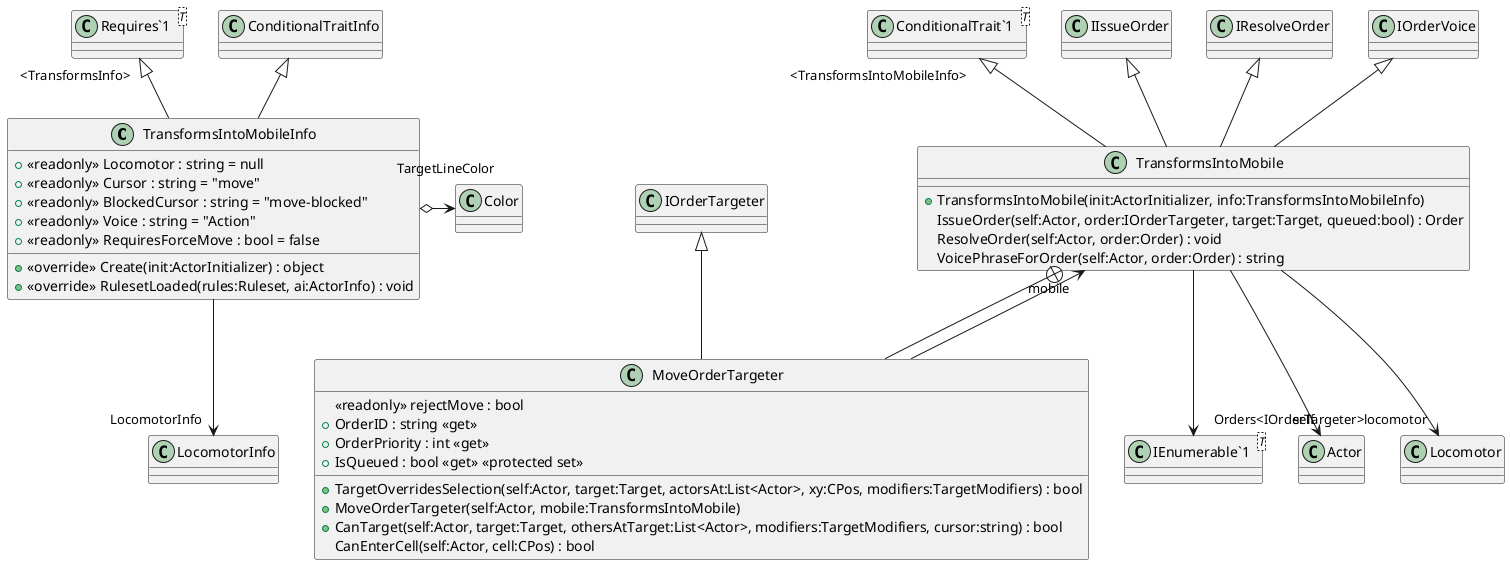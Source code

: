 @startuml
class TransformsIntoMobileInfo {
    + <<readonly>> Locomotor : string = null
    + <<readonly>> Cursor : string = "move"
    + <<readonly>> BlockedCursor : string = "move-blocked"
    + <<readonly>> Voice : string = "Action"
    + <<readonly>> RequiresForceMove : bool = false
    + <<override>> Create(init:ActorInitializer) : object
    + <<override>> RulesetLoaded(rules:Ruleset, ai:ActorInfo) : void
}
class TransformsIntoMobile {
    + TransformsIntoMobile(init:ActorInitializer, info:TransformsIntoMobileInfo)
    IssueOrder(self:Actor, order:IOrderTargeter, target:Target, queued:bool) : Order
    ResolveOrder(self:Actor, order:Order) : void
    VoicePhraseForOrder(self:Actor, order:Order) : string
}
class "Requires`1"<T> {
}
class "ConditionalTrait`1"<T> {
}
class "IEnumerable`1"<T> {
}
class MoveOrderTargeter {
    <<readonly>> rejectMove : bool
    + TargetOverridesSelection(self:Actor, target:Target, actorsAt:List<Actor>, xy:CPos, modifiers:TargetModifiers) : bool
    + MoveOrderTargeter(self:Actor, mobile:TransformsIntoMobile)
    + OrderID : string <<get>>
    + OrderPriority : int <<get>>
    + IsQueued : bool <<get>> <<protected set>>
    + CanTarget(self:Actor, target:Target, othersAtTarget:List<Actor>, modifiers:TargetModifiers, cursor:string) : bool
    CanEnterCell(self:Actor, cell:CPos) : bool
}
ConditionalTraitInfo <|-- TransformsIntoMobileInfo
"Requires`1" "<TransformsInfo>" <|-- TransformsIntoMobileInfo
TransformsIntoMobileInfo o-> "TargetLineColor" Color
TransformsIntoMobileInfo --> "LocomotorInfo" LocomotorInfo
"ConditionalTrait`1" "<TransformsIntoMobileInfo>" <|-- TransformsIntoMobile
IIssueOrder <|-- TransformsIntoMobile
IResolveOrder <|-- TransformsIntoMobile
IOrderVoice <|-- TransformsIntoMobile
TransformsIntoMobile --> "self" Actor
TransformsIntoMobile --> "locomotor" Locomotor
TransformsIntoMobile --> "Orders<IOrderTargeter>" "IEnumerable`1"
TransformsIntoMobile +-- MoveOrderTargeter
IOrderTargeter <|-- MoveOrderTargeter
MoveOrderTargeter --> "mobile" TransformsIntoMobile
@enduml
